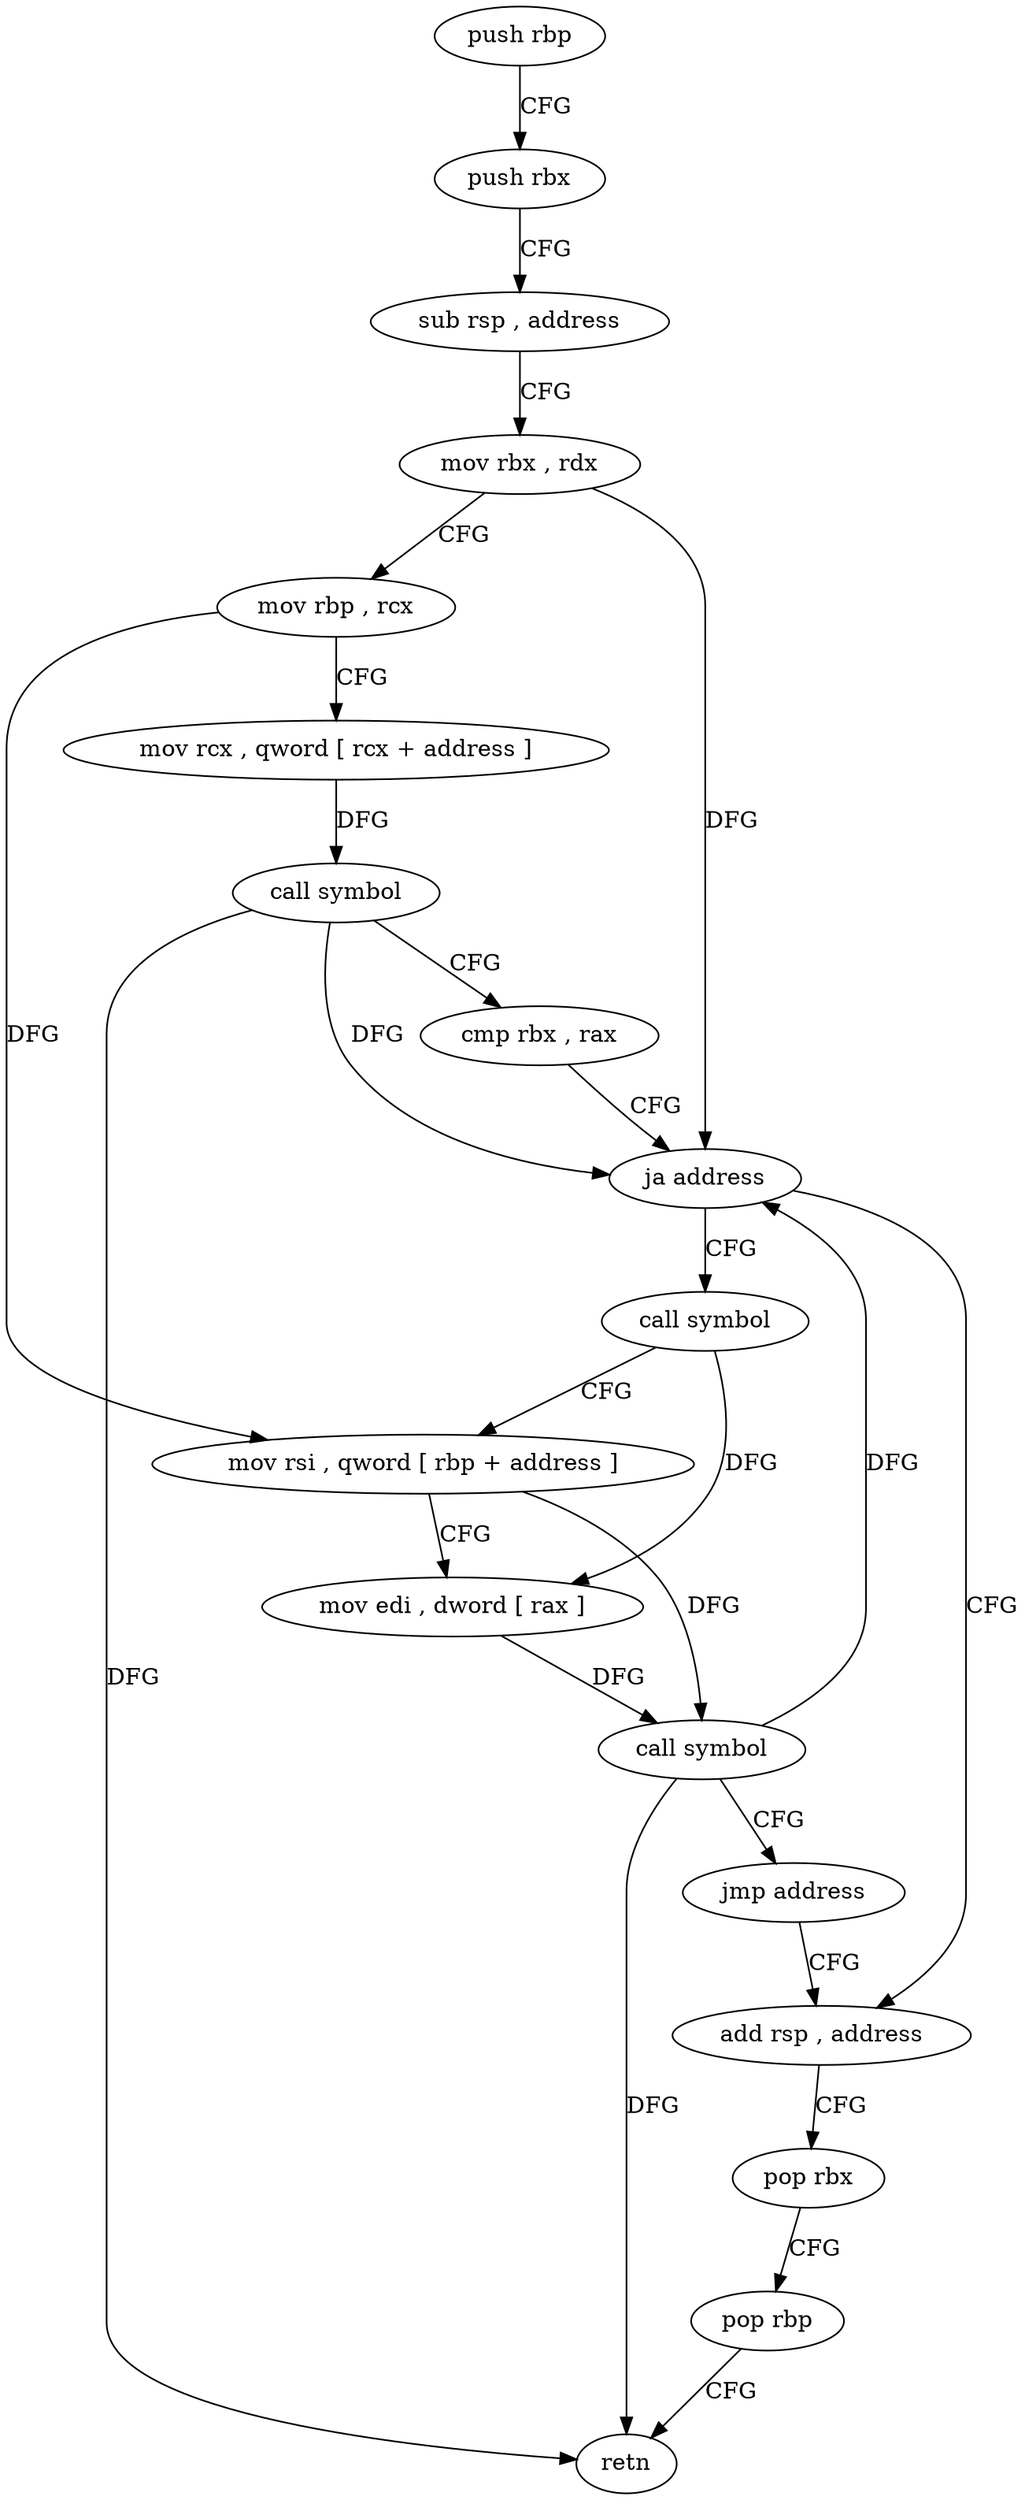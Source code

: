 digraph "func" {
"4236135" [label = "push rbp" ]
"4236136" [label = "push rbx" ]
"4236137" [label = "sub rsp , address" ]
"4236141" [label = "mov rbx , rdx" ]
"4236144" [label = "mov rbp , rcx" ]
"4236147" [label = "mov rcx , qword [ rcx + address ]" ]
"4236151" [label = "call symbol" ]
"4236156" [label = "cmp rbx , rax" ]
"4236159" [label = "ja address" ]
"4236168" [label = "call symbol" ]
"4236161" [label = "add rsp , address" ]
"4236173" [label = "mov rsi , qword [ rbp + address ]" ]
"4236177" [label = "mov edi , dword [ rax ]" ]
"4236179" [label = "call symbol" ]
"4236184" [label = "jmp address" ]
"4236165" [label = "pop rbx" ]
"4236166" [label = "pop rbp" ]
"4236167" [label = "retn" ]
"4236135" -> "4236136" [ label = "CFG" ]
"4236136" -> "4236137" [ label = "CFG" ]
"4236137" -> "4236141" [ label = "CFG" ]
"4236141" -> "4236144" [ label = "CFG" ]
"4236141" -> "4236159" [ label = "DFG" ]
"4236144" -> "4236147" [ label = "CFG" ]
"4236144" -> "4236173" [ label = "DFG" ]
"4236147" -> "4236151" [ label = "DFG" ]
"4236151" -> "4236156" [ label = "CFG" ]
"4236151" -> "4236159" [ label = "DFG" ]
"4236151" -> "4236167" [ label = "DFG" ]
"4236156" -> "4236159" [ label = "CFG" ]
"4236159" -> "4236168" [ label = "CFG" ]
"4236159" -> "4236161" [ label = "CFG" ]
"4236168" -> "4236173" [ label = "CFG" ]
"4236168" -> "4236177" [ label = "DFG" ]
"4236161" -> "4236165" [ label = "CFG" ]
"4236173" -> "4236177" [ label = "CFG" ]
"4236173" -> "4236179" [ label = "DFG" ]
"4236177" -> "4236179" [ label = "DFG" ]
"4236179" -> "4236184" [ label = "CFG" ]
"4236179" -> "4236159" [ label = "DFG" ]
"4236179" -> "4236167" [ label = "DFG" ]
"4236184" -> "4236161" [ label = "CFG" ]
"4236165" -> "4236166" [ label = "CFG" ]
"4236166" -> "4236167" [ label = "CFG" ]
}
